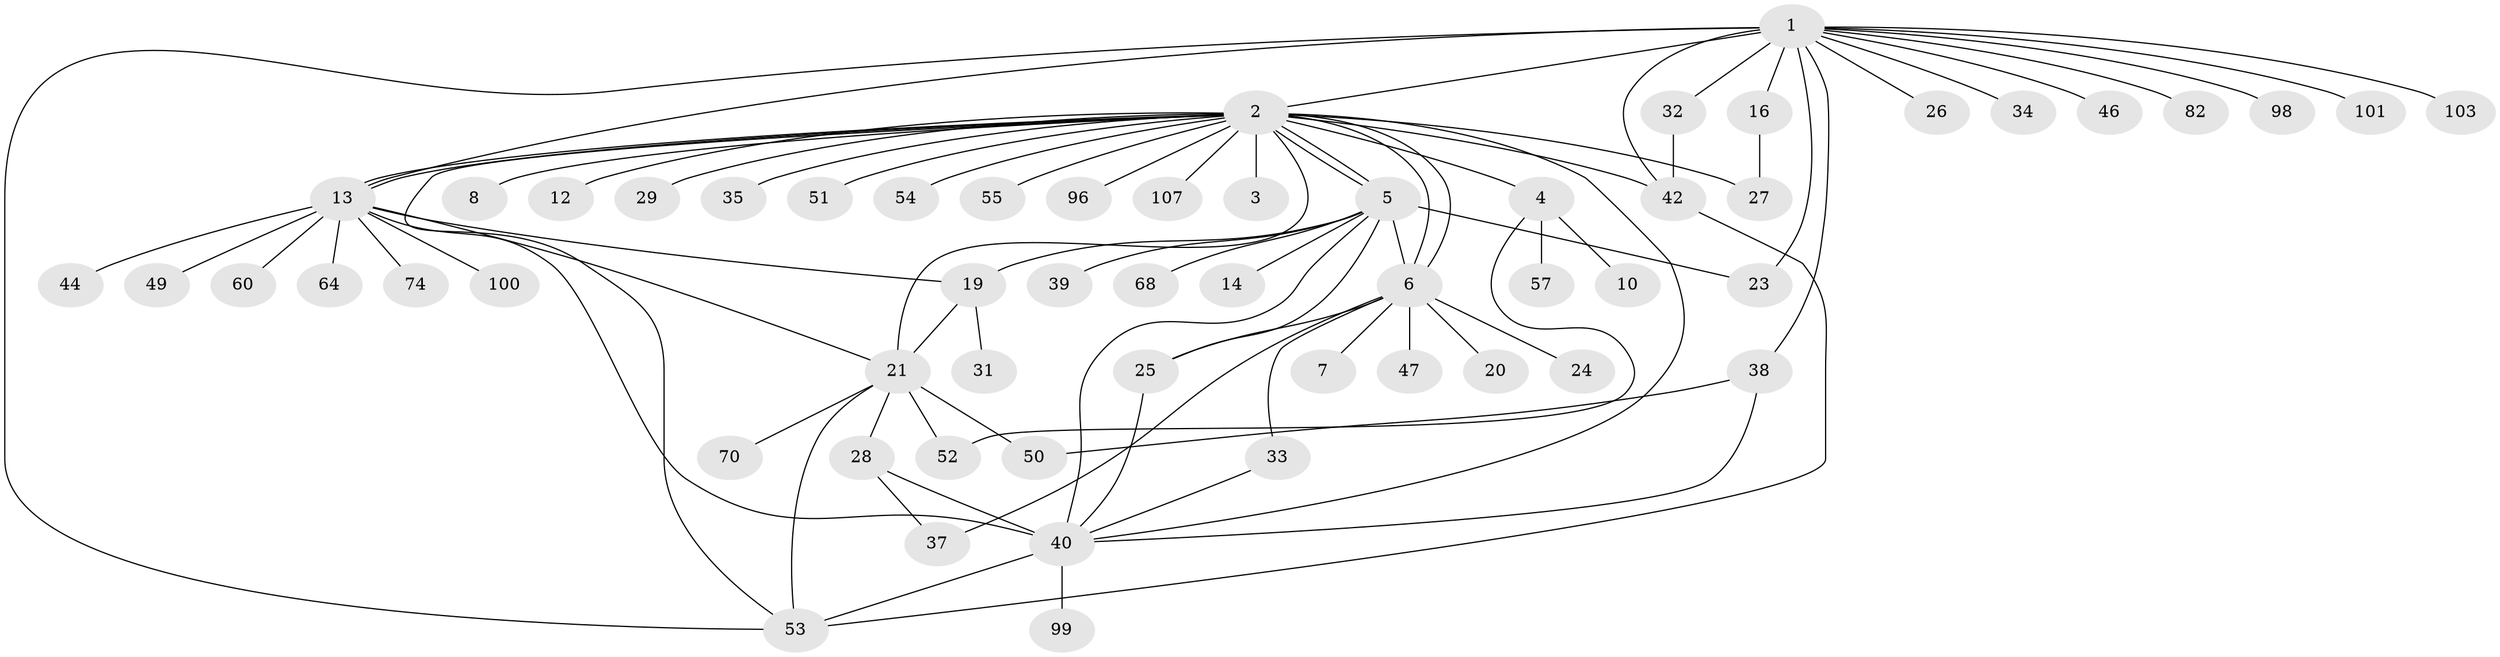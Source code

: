// original degree distribution, {19: 0.008695652173913044, 25: 0.008695652173913044, 1: 0.5391304347826087, 4: 0.08695652173913043, 12: 0.008695652173913044, 10: 0.017391304347826087, 5: 0.02608695652173913, 3: 0.09565217391304348, 13: 0.008695652173913044, 2: 0.17391304347826086, 8: 0.008695652173913044, 7: 0.008695652173913044, 6: 0.008695652173913044}
// Generated by graph-tools (version 1.1) at 2025/14/03/09/25 04:14:31]
// undirected, 57 vertices, 82 edges
graph export_dot {
graph [start="1"]
  node [color=gray90,style=filled];
  1 [super="+9+15"];
  2 [super="+30"];
  3;
  4;
  5 [super="+58"];
  6 [super="+114+17"];
  7;
  8;
  10;
  12;
  13 [super="+18+83+79+93+75+66+36"];
  14;
  16 [super="+22"];
  19 [super="+72"];
  20 [super="+43"];
  21 [super="+77"];
  23 [super="+41"];
  24;
  25 [super="+88+71+65"];
  26;
  27 [super="+45"];
  28;
  29;
  31;
  32 [super="+80+87+92"];
  33 [super="+59"];
  34 [super="+110"];
  35;
  37;
  38 [super="+76+102"];
  39;
  40 [super="+95+109+48"];
  42 [super="+85+56+62"];
  44;
  46;
  47;
  49;
  50 [super="+61"];
  51;
  52;
  53 [super="+67"];
  54;
  55;
  57;
  60;
  64;
  68;
  70;
  74;
  82;
  96;
  98;
  99;
  100;
  101;
  103;
  107;
  1 -- 2 [weight=2];
  1 -- 16 [weight=2];
  1 -- 26 [weight=2];
  1 -- 32;
  1 -- 34;
  1 -- 38;
  1 -- 42;
  1 -- 46;
  1 -- 82;
  1 -- 98;
  1 -- 101;
  1 -- 103;
  1 -- 13 [weight=3];
  1 -- 23;
  1 -- 53;
  2 -- 3;
  2 -- 4;
  2 -- 5;
  2 -- 5;
  2 -- 6;
  2 -- 6;
  2 -- 8;
  2 -- 12;
  2 -- 13;
  2 -- 13;
  2 -- 21 [weight=2];
  2 -- 27;
  2 -- 29;
  2 -- 35;
  2 -- 51;
  2 -- 54;
  2 -- 55;
  2 -- 96;
  2 -- 107;
  2 -- 40;
  2 -- 42;
  2 -- 53;
  4 -- 10;
  4 -- 52;
  4 -- 57;
  5 -- 6;
  5 -- 14;
  5 -- 19;
  5 -- 23;
  5 -- 25;
  5 -- 39;
  5 -- 68;
  5 -- 40;
  6 -- 7;
  6 -- 20;
  6 -- 24;
  6 -- 47;
  6 -- 25;
  6 -- 33;
  6 -- 37;
  13 -- 19;
  13 -- 64;
  13 -- 100;
  13 -- 40 [weight=3];
  13 -- 74;
  13 -- 44;
  13 -- 49;
  13 -- 60;
  13 -- 21;
  16 -- 27;
  19 -- 31;
  19 -- 21;
  21 -- 28;
  21 -- 50;
  21 -- 52;
  21 -- 53;
  21 -- 70;
  25 -- 40;
  28 -- 37;
  28 -- 40;
  32 -- 42;
  33 -- 40;
  38 -- 40;
  38 -- 50;
  40 -- 99;
  40 -- 53;
  42 -- 53;
}
